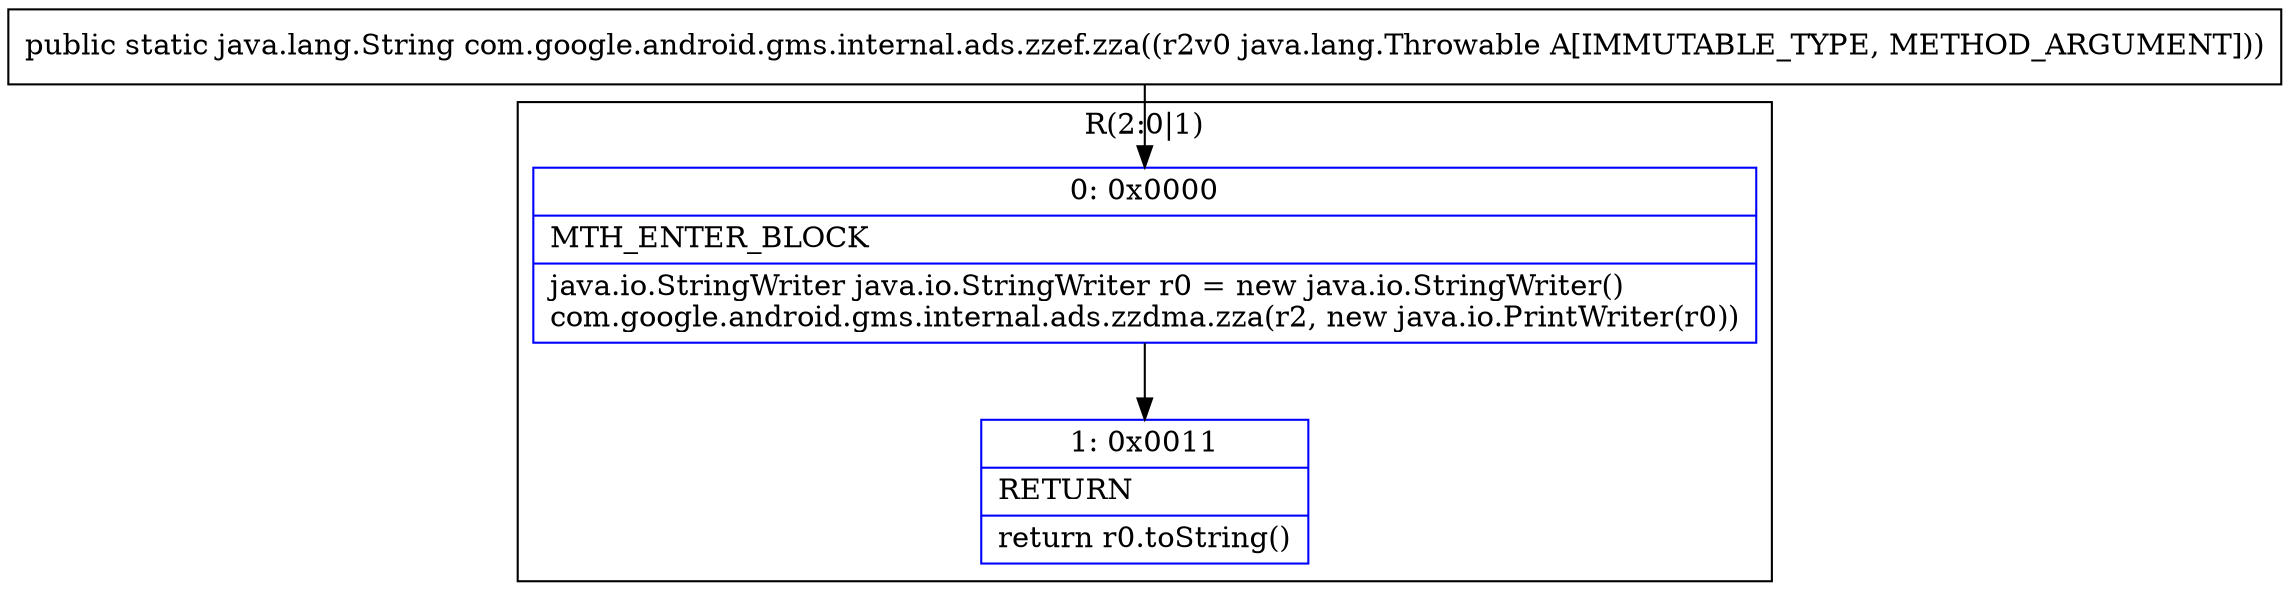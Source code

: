 digraph "CFG forcom.google.android.gms.internal.ads.zzef.zza(Ljava\/lang\/Throwable;)Ljava\/lang\/String;" {
subgraph cluster_Region_1470363636 {
label = "R(2:0|1)";
node [shape=record,color=blue];
Node_0 [shape=record,label="{0\:\ 0x0000|MTH_ENTER_BLOCK\l|java.io.StringWriter java.io.StringWriter r0 = new java.io.StringWriter()\lcom.google.android.gms.internal.ads.zzdma.zza(r2, new java.io.PrintWriter(r0))\l}"];
Node_1 [shape=record,label="{1\:\ 0x0011|RETURN\l|return r0.toString()\l}"];
}
MethodNode[shape=record,label="{public static java.lang.String com.google.android.gms.internal.ads.zzef.zza((r2v0 java.lang.Throwable A[IMMUTABLE_TYPE, METHOD_ARGUMENT])) }"];
MethodNode -> Node_0;
Node_0 -> Node_1;
}

